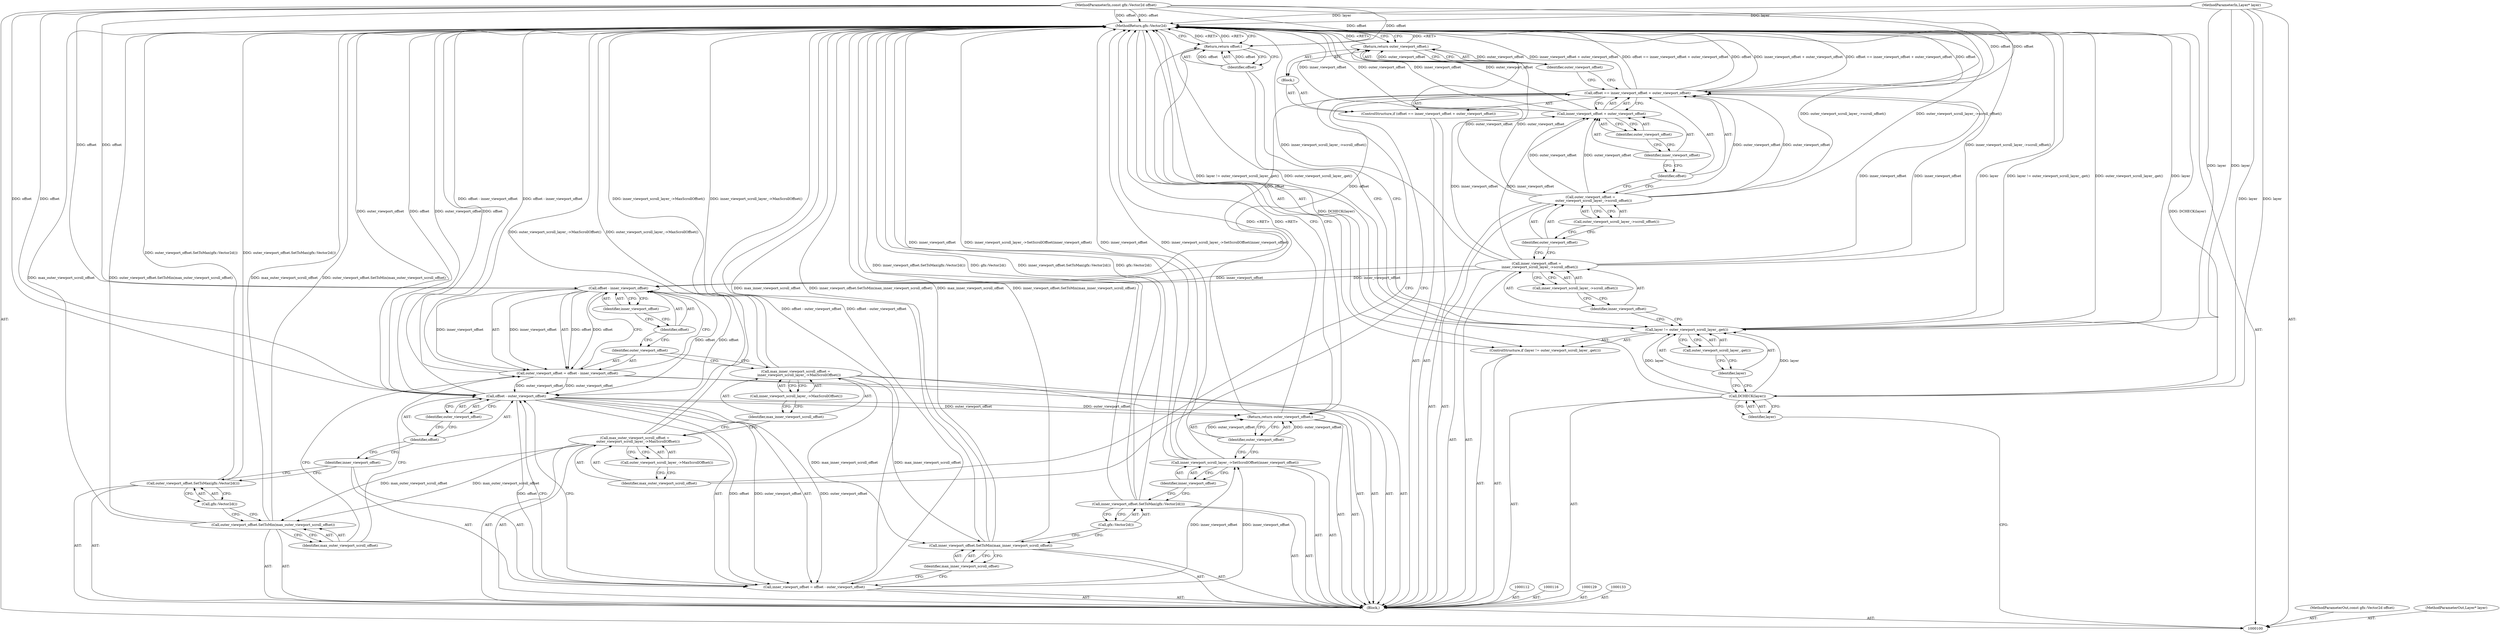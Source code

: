 digraph "1_Chrome_87a082c5137a63dedb3fe5b1f48f75dcd1fd780c_0" {
"1000159" [label="(MethodReturn,gfx::Vector2d)"];
"1000119" [label="(Call,outer_viewport_scroll_layer_->scroll_offset())"];
"1000123" [label="(Call,inner_viewport_offset + outer_viewport_offset)"];
"1000124" [label="(Identifier,inner_viewport_offset)"];
"1000120" [label="(ControlStructure,if (offset == inner_viewport_offset + outer_viewport_offset))"];
"1000125" [label="(Identifier,outer_viewport_offset)"];
"1000121" [label="(Call,offset == inner_viewport_offset + outer_viewport_offset)"];
"1000122" [label="(Identifier,offset)"];
"1000126" [label="(Block,)"];
"1000128" [label="(Identifier,outer_viewport_offset)"];
"1000127" [label="(Return,return outer_viewport_offset;)"];
"1000130" [label="(Call,max_outer_viewport_scroll_offset =\n      outer_viewport_scroll_layer_->MaxScrollOffset())"];
"1000131" [label="(Identifier,max_outer_viewport_scroll_offset)"];
"1000132" [label="(Call,outer_viewport_scroll_layer_->MaxScrollOffset())"];
"1000134" [label="(Call,max_inner_viewport_scroll_offset =\n      inner_viewport_scroll_layer_->MaxScrollOffset())"];
"1000135" [label="(Identifier,max_inner_viewport_scroll_offset)"];
"1000136" [label="(Call,inner_viewport_scroll_layer_->MaxScrollOffset())"];
"1000137" [label="(Call,outer_viewport_offset = offset - inner_viewport_offset)"];
"1000138" [label="(Identifier,outer_viewport_offset)"];
"1000139" [label="(Call,offset - inner_viewport_offset)"];
"1000140" [label="(Identifier,offset)"];
"1000141" [label="(Identifier,inner_viewport_offset)"];
"1000142" [label="(Call,outer_viewport_offset.SetToMin(max_outer_viewport_scroll_offset))"];
"1000143" [label="(Identifier,max_outer_viewport_scroll_offset)"];
"1000101" [label="(MethodParameterIn,const gfx::Vector2d offset)"];
"1000233" [label="(MethodParameterOut,const gfx::Vector2d offset)"];
"1000144" [label="(Call,outer_viewport_offset.SetToMax(gfx::Vector2d()))"];
"1000145" [label="(Call,gfx::Vector2d())"];
"1000146" [label="(Call,inner_viewport_offset = offset - outer_viewport_offset)"];
"1000147" [label="(Identifier,inner_viewport_offset)"];
"1000148" [label="(Call,offset - outer_viewport_offset)"];
"1000149" [label="(Identifier,offset)"];
"1000150" [label="(Identifier,outer_viewport_offset)"];
"1000151" [label="(Call,inner_viewport_offset.SetToMin(max_inner_viewport_scroll_offset))"];
"1000152" [label="(Identifier,max_inner_viewport_scroll_offset)"];
"1000153" [label="(Call,inner_viewport_offset.SetToMax(gfx::Vector2d()))"];
"1000154" [label="(Call,gfx::Vector2d())"];
"1000155" [label="(Call,inner_viewport_scroll_layer_->SetScrollOffset(inner_viewport_offset))"];
"1000156" [label="(Identifier,inner_viewport_offset)"];
"1000157" [label="(Return,return outer_viewport_offset;)"];
"1000158" [label="(Identifier,outer_viewport_offset)"];
"1000103" [label="(Block,)"];
"1000102" [label="(MethodParameterIn,Layer* layer)"];
"1000234" [label="(MethodParameterOut,Layer* layer)"];
"1000104" [label="(Call,DCHECK(layer))"];
"1000105" [label="(Identifier,layer)"];
"1000109" [label="(Call,outer_viewport_scroll_layer_.get())"];
"1000106" [label="(ControlStructure,if (layer != outer_viewport_scroll_layer_.get()))"];
"1000107" [label="(Call,layer != outer_viewport_scroll_layer_.get())"];
"1000108" [label="(Identifier,layer)"];
"1000111" [label="(Identifier,offset)"];
"1000110" [label="(Return,return offset;)"];
"1000113" [label="(Call,inner_viewport_offset =\n      inner_viewport_scroll_layer_->scroll_offset())"];
"1000114" [label="(Identifier,inner_viewport_offset)"];
"1000115" [label="(Call,inner_viewport_scroll_layer_->scroll_offset())"];
"1000117" [label="(Call,outer_viewport_offset =\n      outer_viewport_scroll_layer_->scroll_offset())"];
"1000118" [label="(Identifier,outer_viewport_offset)"];
"1000159" -> "1000100"  [label="AST: "];
"1000159" -> "1000110"  [label="CFG: "];
"1000159" -> "1000127"  [label="CFG: "];
"1000159" -> "1000157"  [label="CFG: "];
"1000127" -> "1000159"  [label="DDG: <RET>"];
"1000110" -> "1000159"  [label="DDG: <RET>"];
"1000142" -> "1000159"  [label="DDG: outer_viewport_offset.SetToMin(max_outer_viewport_scroll_offset)"];
"1000142" -> "1000159"  [label="DDG: max_outer_viewport_scroll_offset"];
"1000123" -> "1000159"  [label="DDG: outer_viewport_offset"];
"1000123" -> "1000159"  [label="DDG: inner_viewport_offset"];
"1000107" -> "1000159"  [label="DDG: layer"];
"1000107" -> "1000159"  [label="DDG: layer != outer_viewport_scroll_layer_.get()"];
"1000107" -> "1000159"  [label="DDG: outer_viewport_scroll_layer_.get()"];
"1000104" -> "1000159"  [label="DDG: DCHECK(layer)"];
"1000151" -> "1000159"  [label="DDG: max_inner_viewport_scroll_offset"];
"1000151" -> "1000159"  [label="DDG: inner_viewport_offset.SetToMin(max_inner_viewport_scroll_offset)"];
"1000153" -> "1000159"  [label="DDG: inner_viewport_offset.SetToMax(gfx::Vector2d())"];
"1000153" -> "1000159"  [label="DDG: gfx::Vector2d()"];
"1000102" -> "1000159"  [label="DDG: layer"];
"1000148" -> "1000159"  [label="DDG: outer_viewport_offset"];
"1000148" -> "1000159"  [label="DDG: offset"];
"1000155" -> "1000159"  [label="DDG: inner_viewport_offset"];
"1000155" -> "1000159"  [label="DDG: inner_viewport_scroll_layer_->SetScrollOffset(inner_viewport_offset)"];
"1000117" -> "1000159"  [label="DDG: outer_viewport_scroll_layer_->scroll_offset()"];
"1000121" -> "1000159"  [label="DDG: inner_viewport_offset + outer_viewport_offset"];
"1000121" -> "1000159"  [label="DDG: offset == inner_viewport_offset + outer_viewport_offset"];
"1000121" -> "1000159"  [label="DDG: offset"];
"1000130" -> "1000159"  [label="DDG: outer_viewport_scroll_layer_->MaxScrollOffset()"];
"1000137" -> "1000159"  [label="DDG: offset - inner_viewport_offset"];
"1000144" -> "1000159"  [label="DDG: outer_viewport_offset.SetToMax(gfx::Vector2d())"];
"1000113" -> "1000159"  [label="DDG: inner_viewport_scroll_layer_->scroll_offset()"];
"1000146" -> "1000159"  [label="DDG: offset - outer_viewport_offset"];
"1000101" -> "1000159"  [label="DDG: offset"];
"1000134" -> "1000159"  [label="DDG: inner_viewport_scroll_layer_->MaxScrollOffset()"];
"1000157" -> "1000159"  [label="DDG: <RET>"];
"1000119" -> "1000117"  [label="AST: "];
"1000119" -> "1000118"  [label="CFG: "];
"1000117" -> "1000119"  [label="CFG: "];
"1000123" -> "1000121"  [label="AST: "];
"1000123" -> "1000125"  [label="CFG: "];
"1000124" -> "1000123"  [label="AST: "];
"1000125" -> "1000123"  [label="AST: "];
"1000121" -> "1000123"  [label="CFG: "];
"1000123" -> "1000159"  [label="DDG: outer_viewport_offset"];
"1000123" -> "1000159"  [label="DDG: inner_viewport_offset"];
"1000113" -> "1000123"  [label="DDG: inner_viewport_offset"];
"1000117" -> "1000123"  [label="DDG: outer_viewport_offset"];
"1000124" -> "1000123"  [label="AST: "];
"1000124" -> "1000122"  [label="CFG: "];
"1000125" -> "1000124"  [label="CFG: "];
"1000120" -> "1000103"  [label="AST: "];
"1000121" -> "1000120"  [label="AST: "];
"1000126" -> "1000120"  [label="AST: "];
"1000125" -> "1000123"  [label="AST: "];
"1000125" -> "1000124"  [label="CFG: "];
"1000123" -> "1000125"  [label="CFG: "];
"1000121" -> "1000120"  [label="AST: "];
"1000121" -> "1000123"  [label="CFG: "];
"1000122" -> "1000121"  [label="AST: "];
"1000123" -> "1000121"  [label="AST: "];
"1000128" -> "1000121"  [label="CFG: "];
"1000131" -> "1000121"  [label="CFG: "];
"1000121" -> "1000159"  [label="DDG: inner_viewport_offset + outer_viewport_offset"];
"1000121" -> "1000159"  [label="DDG: offset == inner_viewport_offset + outer_viewport_offset"];
"1000121" -> "1000159"  [label="DDG: offset"];
"1000101" -> "1000121"  [label="DDG: offset"];
"1000113" -> "1000121"  [label="DDG: inner_viewport_offset"];
"1000117" -> "1000121"  [label="DDG: outer_viewport_offset"];
"1000121" -> "1000139"  [label="DDG: offset"];
"1000122" -> "1000121"  [label="AST: "];
"1000122" -> "1000117"  [label="CFG: "];
"1000124" -> "1000122"  [label="CFG: "];
"1000126" -> "1000120"  [label="AST: "];
"1000127" -> "1000126"  [label="AST: "];
"1000128" -> "1000127"  [label="AST: "];
"1000128" -> "1000121"  [label="CFG: "];
"1000127" -> "1000128"  [label="CFG: "];
"1000128" -> "1000127"  [label="DDG: outer_viewport_offset"];
"1000127" -> "1000126"  [label="AST: "];
"1000127" -> "1000128"  [label="CFG: "];
"1000128" -> "1000127"  [label="AST: "];
"1000159" -> "1000127"  [label="CFG: "];
"1000127" -> "1000159"  [label="DDG: <RET>"];
"1000128" -> "1000127"  [label="DDG: outer_viewport_offset"];
"1000117" -> "1000127"  [label="DDG: outer_viewport_offset"];
"1000130" -> "1000103"  [label="AST: "];
"1000130" -> "1000132"  [label="CFG: "];
"1000131" -> "1000130"  [label="AST: "];
"1000132" -> "1000130"  [label="AST: "];
"1000135" -> "1000130"  [label="CFG: "];
"1000130" -> "1000159"  [label="DDG: outer_viewport_scroll_layer_->MaxScrollOffset()"];
"1000130" -> "1000142"  [label="DDG: max_outer_viewport_scroll_offset"];
"1000131" -> "1000130"  [label="AST: "];
"1000131" -> "1000121"  [label="CFG: "];
"1000132" -> "1000131"  [label="CFG: "];
"1000132" -> "1000130"  [label="AST: "];
"1000132" -> "1000131"  [label="CFG: "];
"1000130" -> "1000132"  [label="CFG: "];
"1000134" -> "1000103"  [label="AST: "];
"1000134" -> "1000136"  [label="CFG: "];
"1000135" -> "1000134"  [label="AST: "];
"1000136" -> "1000134"  [label="AST: "];
"1000138" -> "1000134"  [label="CFG: "];
"1000134" -> "1000159"  [label="DDG: inner_viewport_scroll_layer_->MaxScrollOffset()"];
"1000134" -> "1000151"  [label="DDG: max_inner_viewport_scroll_offset"];
"1000135" -> "1000134"  [label="AST: "];
"1000135" -> "1000130"  [label="CFG: "];
"1000136" -> "1000135"  [label="CFG: "];
"1000136" -> "1000134"  [label="AST: "];
"1000136" -> "1000135"  [label="CFG: "];
"1000134" -> "1000136"  [label="CFG: "];
"1000137" -> "1000103"  [label="AST: "];
"1000137" -> "1000139"  [label="CFG: "];
"1000138" -> "1000137"  [label="AST: "];
"1000139" -> "1000137"  [label="AST: "];
"1000143" -> "1000137"  [label="CFG: "];
"1000137" -> "1000159"  [label="DDG: offset - inner_viewport_offset"];
"1000139" -> "1000137"  [label="DDG: offset"];
"1000139" -> "1000137"  [label="DDG: inner_viewport_offset"];
"1000137" -> "1000148"  [label="DDG: outer_viewport_offset"];
"1000138" -> "1000137"  [label="AST: "];
"1000138" -> "1000134"  [label="CFG: "];
"1000140" -> "1000138"  [label="CFG: "];
"1000139" -> "1000137"  [label="AST: "];
"1000139" -> "1000141"  [label="CFG: "];
"1000140" -> "1000139"  [label="AST: "];
"1000141" -> "1000139"  [label="AST: "];
"1000137" -> "1000139"  [label="CFG: "];
"1000139" -> "1000137"  [label="DDG: offset"];
"1000139" -> "1000137"  [label="DDG: inner_viewport_offset"];
"1000121" -> "1000139"  [label="DDG: offset"];
"1000101" -> "1000139"  [label="DDG: offset"];
"1000113" -> "1000139"  [label="DDG: inner_viewport_offset"];
"1000139" -> "1000148"  [label="DDG: offset"];
"1000140" -> "1000139"  [label="AST: "];
"1000140" -> "1000138"  [label="CFG: "];
"1000141" -> "1000140"  [label="CFG: "];
"1000141" -> "1000139"  [label="AST: "];
"1000141" -> "1000140"  [label="CFG: "];
"1000139" -> "1000141"  [label="CFG: "];
"1000142" -> "1000103"  [label="AST: "];
"1000142" -> "1000143"  [label="CFG: "];
"1000143" -> "1000142"  [label="AST: "];
"1000145" -> "1000142"  [label="CFG: "];
"1000142" -> "1000159"  [label="DDG: outer_viewport_offset.SetToMin(max_outer_viewport_scroll_offset)"];
"1000142" -> "1000159"  [label="DDG: max_outer_viewport_scroll_offset"];
"1000130" -> "1000142"  [label="DDG: max_outer_viewport_scroll_offset"];
"1000143" -> "1000142"  [label="AST: "];
"1000143" -> "1000137"  [label="CFG: "];
"1000142" -> "1000143"  [label="CFG: "];
"1000101" -> "1000100"  [label="AST: "];
"1000101" -> "1000159"  [label="DDG: offset"];
"1000101" -> "1000110"  [label="DDG: offset"];
"1000101" -> "1000121"  [label="DDG: offset"];
"1000101" -> "1000139"  [label="DDG: offset"];
"1000101" -> "1000148"  [label="DDG: offset"];
"1000233" -> "1000100"  [label="AST: "];
"1000144" -> "1000103"  [label="AST: "];
"1000144" -> "1000145"  [label="CFG: "];
"1000145" -> "1000144"  [label="AST: "];
"1000147" -> "1000144"  [label="CFG: "];
"1000144" -> "1000159"  [label="DDG: outer_viewport_offset.SetToMax(gfx::Vector2d())"];
"1000145" -> "1000144"  [label="AST: "];
"1000145" -> "1000142"  [label="CFG: "];
"1000144" -> "1000145"  [label="CFG: "];
"1000146" -> "1000103"  [label="AST: "];
"1000146" -> "1000148"  [label="CFG: "];
"1000147" -> "1000146"  [label="AST: "];
"1000148" -> "1000146"  [label="AST: "];
"1000152" -> "1000146"  [label="CFG: "];
"1000146" -> "1000159"  [label="DDG: offset - outer_viewport_offset"];
"1000148" -> "1000146"  [label="DDG: offset"];
"1000148" -> "1000146"  [label="DDG: outer_viewport_offset"];
"1000146" -> "1000155"  [label="DDG: inner_viewport_offset"];
"1000147" -> "1000146"  [label="AST: "];
"1000147" -> "1000144"  [label="CFG: "];
"1000149" -> "1000147"  [label="CFG: "];
"1000148" -> "1000146"  [label="AST: "];
"1000148" -> "1000150"  [label="CFG: "];
"1000149" -> "1000148"  [label="AST: "];
"1000150" -> "1000148"  [label="AST: "];
"1000146" -> "1000148"  [label="CFG: "];
"1000148" -> "1000159"  [label="DDG: outer_viewport_offset"];
"1000148" -> "1000159"  [label="DDG: offset"];
"1000148" -> "1000146"  [label="DDG: offset"];
"1000148" -> "1000146"  [label="DDG: outer_viewport_offset"];
"1000139" -> "1000148"  [label="DDG: offset"];
"1000101" -> "1000148"  [label="DDG: offset"];
"1000137" -> "1000148"  [label="DDG: outer_viewport_offset"];
"1000148" -> "1000157"  [label="DDG: outer_viewport_offset"];
"1000149" -> "1000148"  [label="AST: "];
"1000149" -> "1000147"  [label="CFG: "];
"1000150" -> "1000149"  [label="CFG: "];
"1000150" -> "1000148"  [label="AST: "];
"1000150" -> "1000149"  [label="CFG: "];
"1000148" -> "1000150"  [label="CFG: "];
"1000151" -> "1000103"  [label="AST: "];
"1000151" -> "1000152"  [label="CFG: "];
"1000152" -> "1000151"  [label="AST: "];
"1000154" -> "1000151"  [label="CFG: "];
"1000151" -> "1000159"  [label="DDG: max_inner_viewport_scroll_offset"];
"1000151" -> "1000159"  [label="DDG: inner_viewport_offset.SetToMin(max_inner_viewport_scroll_offset)"];
"1000134" -> "1000151"  [label="DDG: max_inner_viewport_scroll_offset"];
"1000152" -> "1000151"  [label="AST: "];
"1000152" -> "1000146"  [label="CFG: "];
"1000151" -> "1000152"  [label="CFG: "];
"1000153" -> "1000103"  [label="AST: "];
"1000153" -> "1000154"  [label="CFG: "];
"1000154" -> "1000153"  [label="AST: "];
"1000156" -> "1000153"  [label="CFG: "];
"1000153" -> "1000159"  [label="DDG: inner_viewport_offset.SetToMax(gfx::Vector2d())"];
"1000153" -> "1000159"  [label="DDG: gfx::Vector2d()"];
"1000154" -> "1000153"  [label="AST: "];
"1000154" -> "1000151"  [label="CFG: "];
"1000153" -> "1000154"  [label="CFG: "];
"1000155" -> "1000103"  [label="AST: "];
"1000155" -> "1000156"  [label="CFG: "];
"1000156" -> "1000155"  [label="AST: "];
"1000158" -> "1000155"  [label="CFG: "];
"1000155" -> "1000159"  [label="DDG: inner_viewport_offset"];
"1000155" -> "1000159"  [label="DDG: inner_viewport_scroll_layer_->SetScrollOffset(inner_viewport_offset)"];
"1000146" -> "1000155"  [label="DDG: inner_viewport_offset"];
"1000156" -> "1000155"  [label="AST: "];
"1000156" -> "1000153"  [label="CFG: "];
"1000155" -> "1000156"  [label="CFG: "];
"1000157" -> "1000103"  [label="AST: "];
"1000157" -> "1000158"  [label="CFG: "];
"1000158" -> "1000157"  [label="AST: "];
"1000159" -> "1000157"  [label="CFG: "];
"1000157" -> "1000159"  [label="DDG: <RET>"];
"1000158" -> "1000157"  [label="DDG: outer_viewport_offset"];
"1000148" -> "1000157"  [label="DDG: outer_viewport_offset"];
"1000158" -> "1000157"  [label="AST: "];
"1000158" -> "1000155"  [label="CFG: "];
"1000157" -> "1000158"  [label="CFG: "];
"1000158" -> "1000157"  [label="DDG: outer_viewport_offset"];
"1000103" -> "1000100"  [label="AST: "];
"1000104" -> "1000103"  [label="AST: "];
"1000106" -> "1000103"  [label="AST: "];
"1000112" -> "1000103"  [label="AST: "];
"1000113" -> "1000103"  [label="AST: "];
"1000116" -> "1000103"  [label="AST: "];
"1000117" -> "1000103"  [label="AST: "];
"1000120" -> "1000103"  [label="AST: "];
"1000129" -> "1000103"  [label="AST: "];
"1000130" -> "1000103"  [label="AST: "];
"1000133" -> "1000103"  [label="AST: "];
"1000134" -> "1000103"  [label="AST: "];
"1000137" -> "1000103"  [label="AST: "];
"1000142" -> "1000103"  [label="AST: "];
"1000144" -> "1000103"  [label="AST: "];
"1000146" -> "1000103"  [label="AST: "];
"1000151" -> "1000103"  [label="AST: "];
"1000153" -> "1000103"  [label="AST: "];
"1000155" -> "1000103"  [label="AST: "];
"1000157" -> "1000103"  [label="AST: "];
"1000102" -> "1000100"  [label="AST: "];
"1000102" -> "1000159"  [label="DDG: layer"];
"1000102" -> "1000104"  [label="DDG: layer"];
"1000102" -> "1000107"  [label="DDG: layer"];
"1000234" -> "1000100"  [label="AST: "];
"1000104" -> "1000103"  [label="AST: "];
"1000104" -> "1000105"  [label="CFG: "];
"1000105" -> "1000104"  [label="AST: "];
"1000108" -> "1000104"  [label="CFG: "];
"1000104" -> "1000159"  [label="DDG: DCHECK(layer)"];
"1000102" -> "1000104"  [label="DDG: layer"];
"1000104" -> "1000107"  [label="DDG: layer"];
"1000105" -> "1000104"  [label="AST: "];
"1000105" -> "1000100"  [label="CFG: "];
"1000104" -> "1000105"  [label="CFG: "];
"1000109" -> "1000107"  [label="AST: "];
"1000109" -> "1000108"  [label="CFG: "];
"1000107" -> "1000109"  [label="CFG: "];
"1000106" -> "1000103"  [label="AST: "];
"1000107" -> "1000106"  [label="AST: "];
"1000110" -> "1000106"  [label="AST: "];
"1000107" -> "1000106"  [label="AST: "];
"1000107" -> "1000109"  [label="CFG: "];
"1000108" -> "1000107"  [label="AST: "];
"1000109" -> "1000107"  [label="AST: "];
"1000111" -> "1000107"  [label="CFG: "];
"1000114" -> "1000107"  [label="CFG: "];
"1000107" -> "1000159"  [label="DDG: layer"];
"1000107" -> "1000159"  [label="DDG: layer != outer_viewport_scroll_layer_.get()"];
"1000107" -> "1000159"  [label="DDG: outer_viewport_scroll_layer_.get()"];
"1000104" -> "1000107"  [label="DDG: layer"];
"1000102" -> "1000107"  [label="DDG: layer"];
"1000108" -> "1000107"  [label="AST: "];
"1000108" -> "1000104"  [label="CFG: "];
"1000109" -> "1000108"  [label="CFG: "];
"1000111" -> "1000110"  [label="AST: "];
"1000111" -> "1000107"  [label="CFG: "];
"1000110" -> "1000111"  [label="CFG: "];
"1000111" -> "1000110"  [label="DDG: offset"];
"1000110" -> "1000106"  [label="AST: "];
"1000110" -> "1000111"  [label="CFG: "];
"1000111" -> "1000110"  [label="AST: "];
"1000159" -> "1000110"  [label="CFG: "];
"1000110" -> "1000159"  [label="DDG: <RET>"];
"1000111" -> "1000110"  [label="DDG: offset"];
"1000101" -> "1000110"  [label="DDG: offset"];
"1000113" -> "1000103"  [label="AST: "];
"1000113" -> "1000115"  [label="CFG: "];
"1000114" -> "1000113"  [label="AST: "];
"1000115" -> "1000113"  [label="AST: "];
"1000118" -> "1000113"  [label="CFG: "];
"1000113" -> "1000159"  [label="DDG: inner_viewport_scroll_layer_->scroll_offset()"];
"1000113" -> "1000121"  [label="DDG: inner_viewport_offset"];
"1000113" -> "1000123"  [label="DDG: inner_viewport_offset"];
"1000113" -> "1000139"  [label="DDG: inner_viewport_offset"];
"1000114" -> "1000113"  [label="AST: "];
"1000114" -> "1000107"  [label="CFG: "];
"1000115" -> "1000114"  [label="CFG: "];
"1000115" -> "1000113"  [label="AST: "];
"1000115" -> "1000114"  [label="CFG: "];
"1000113" -> "1000115"  [label="CFG: "];
"1000117" -> "1000103"  [label="AST: "];
"1000117" -> "1000119"  [label="CFG: "];
"1000118" -> "1000117"  [label="AST: "];
"1000119" -> "1000117"  [label="AST: "];
"1000122" -> "1000117"  [label="CFG: "];
"1000117" -> "1000159"  [label="DDG: outer_viewport_scroll_layer_->scroll_offset()"];
"1000117" -> "1000121"  [label="DDG: outer_viewport_offset"];
"1000117" -> "1000123"  [label="DDG: outer_viewport_offset"];
"1000117" -> "1000127"  [label="DDG: outer_viewport_offset"];
"1000118" -> "1000117"  [label="AST: "];
"1000118" -> "1000113"  [label="CFG: "];
"1000119" -> "1000118"  [label="CFG: "];
}
